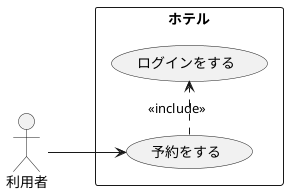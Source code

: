 @startuml 演習2-3
left to right direction
actor 利用者 
rectangle ホテル {
  usecase 予約をする as UC1
  usecase ログインをする as UC2
}

UC1 .> UC2 : <<include>>

利用者 --> UC1

@enduml


